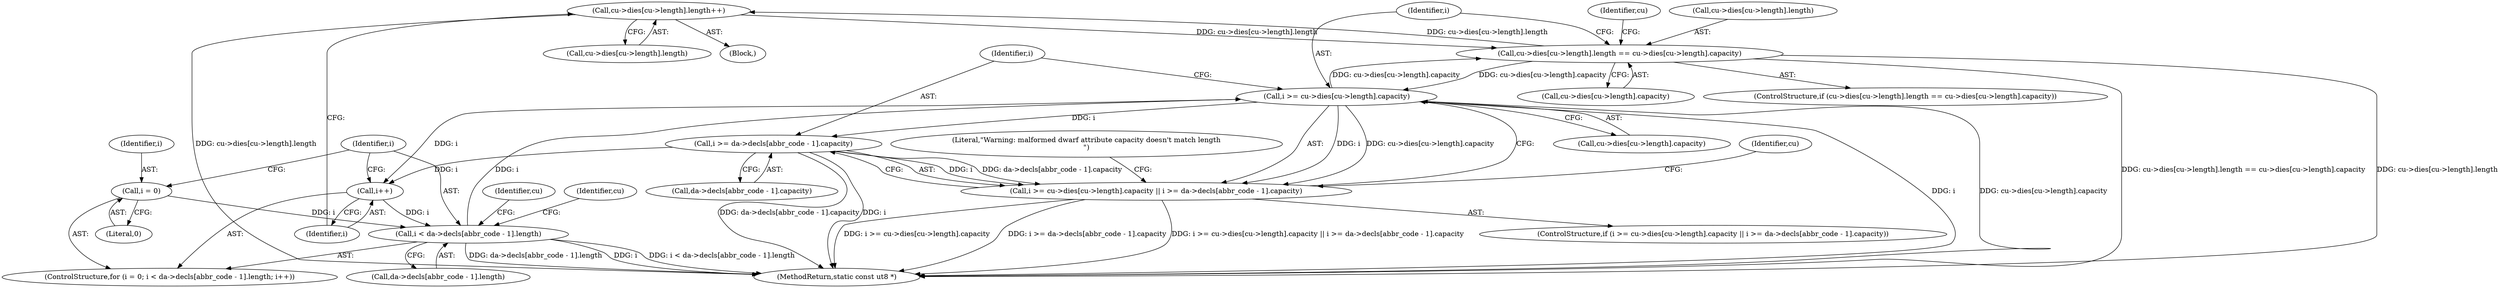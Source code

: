 digraph "0_radare2_bd1bab05083d80464fea854bf4b5c49aaf1b8401@array" {
"1000450" [label="(Call,cu->dies[cu->length].length++)"];
"1000278" [label="(Call,cu->dies[cu->length].length == cu->dies[cu->length].capacity)"];
"1000450" [label="(Call,cu->dies[cu->length].length++)"];
"1000309" [label="(Call,i >= cu->dies[cu->length].capacity)"];
"1000263" [label="(Call,i < da->decls[abbr_code - 1].length)"];
"1000274" [label="(Call,i++)"];
"1000320" [label="(Call,i >= da->decls[abbr_code - 1].capacity)"];
"1000260" [label="(Call,i = 0)"];
"1000308" [label="(Call,i >= cu->dies[cu->length].capacity || i >= da->decls[abbr_code - 1].capacity)"];
"1000341" [label="(Identifier,cu)"];
"1000322" [label="(Call,da->decls[abbr_code - 1].capacity)"];
"1000274" [label="(Call,i++)"];
"1000321" [label="(Identifier,i)"];
"1000264" [label="(Identifier,i)"];
"1000310" [label="(Identifier,i)"];
"1000311" [label="(Call,cu->dies[cu->length].capacity)"];
"1000265" [label="(Call,da->decls[abbr_code - 1].length)"];
"1000282" [label="(Identifier,cu)"];
"1000466" [label="(MethodReturn,static const ut8 *)"];
"1000320" [label="(Call,i >= da->decls[abbr_code - 1].capacity)"];
"1000307" [label="(ControlStructure,if (i >= cu->dies[cu->length].capacity || i >= da->decls[abbr_code - 1].capacity))"];
"1000462" [label="(Identifier,cu)"];
"1000451" [label="(Call,cu->dies[cu->length].length)"];
"1000333" [label="(Literal,\"Warning: malformed dwarf attribute capacity doesn't match length\n\")"];
"1000288" [label="(Call,cu->dies[cu->length].capacity)"];
"1000263" [label="(Call,i < da->decls[abbr_code - 1].length)"];
"1000262" [label="(Literal,0)"];
"1000276" [label="(Block,)"];
"1000450" [label="(Call,cu->dies[cu->length].length++)"];
"1000260" [label="(Call,i = 0)"];
"1000308" [label="(Call,i >= cu->dies[cu->length].capacity || i >= da->decls[abbr_code - 1].capacity)"];
"1000302" [label="(Identifier,cu)"];
"1000275" [label="(Identifier,i)"];
"1000259" [label="(ControlStructure,for (i = 0; i < da->decls[abbr_code - 1].length; i++))"];
"1000278" [label="(Call,cu->dies[cu->length].length == cu->dies[cu->length].capacity)"];
"1000261" [label="(Identifier,i)"];
"1000279" [label="(Call,cu->dies[cu->length].length)"];
"1000277" [label="(ControlStructure,if (cu->dies[cu->length].length == cu->dies[cu->length].capacity))"];
"1000309" [label="(Call,i >= cu->dies[cu->length].capacity)"];
"1000450" -> "1000276"  [label="AST: "];
"1000450" -> "1000451"  [label="CFG: "];
"1000451" -> "1000450"  [label="AST: "];
"1000275" -> "1000450"  [label="CFG: "];
"1000450" -> "1000466"  [label="DDG: cu->dies[cu->length].length"];
"1000450" -> "1000278"  [label="DDG: cu->dies[cu->length].length"];
"1000278" -> "1000450"  [label="DDG: cu->dies[cu->length].length"];
"1000278" -> "1000277"  [label="AST: "];
"1000278" -> "1000288"  [label="CFG: "];
"1000279" -> "1000278"  [label="AST: "];
"1000288" -> "1000278"  [label="AST: "];
"1000302" -> "1000278"  [label="CFG: "];
"1000310" -> "1000278"  [label="CFG: "];
"1000278" -> "1000466"  [label="DDG: cu->dies[cu->length].length == cu->dies[cu->length].capacity"];
"1000278" -> "1000466"  [label="DDG: cu->dies[cu->length].length"];
"1000309" -> "1000278"  [label="DDG: cu->dies[cu->length].capacity"];
"1000278" -> "1000309"  [label="DDG: cu->dies[cu->length].capacity"];
"1000309" -> "1000308"  [label="AST: "];
"1000309" -> "1000311"  [label="CFG: "];
"1000310" -> "1000309"  [label="AST: "];
"1000311" -> "1000309"  [label="AST: "];
"1000321" -> "1000309"  [label="CFG: "];
"1000308" -> "1000309"  [label="CFG: "];
"1000309" -> "1000466"  [label="DDG: i"];
"1000309" -> "1000466"  [label="DDG: cu->dies[cu->length].capacity"];
"1000309" -> "1000274"  [label="DDG: i"];
"1000309" -> "1000308"  [label="DDG: i"];
"1000309" -> "1000308"  [label="DDG: cu->dies[cu->length].capacity"];
"1000263" -> "1000309"  [label="DDG: i"];
"1000309" -> "1000320"  [label="DDG: i"];
"1000263" -> "1000259"  [label="AST: "];
"1000263" -> "1000265"  [label="CFG: "];
"1000264" -> "1000263"  [label="AST: "];
"1000265" -> "1000263"  [label="AST: "];
"1000282" -> "1000263"  [label="CFG: "];
"1000462" -> "1000263"  [label="CFG: "];
"1000263" -> "1000466"  [label="DDG: da->decls[abbr_code - 1].length"];
"1000263" -> "1000466"  [label="DDG: i"];
"1000263" -> "1000466"  [label="DDG: i < da->decls[abbr_code - 1].length"];
"1000274" -> "1000263"  [label="DDG: i"];
"1000260" -> "1000263"  [label="DDG: i"];
"1000274" -> "1000259"  [label="AST: "];
"1000274" -> "1000275"  [label="CFG: "];
"1000275" -> "1000274"  [label="AST: "];
"1000264" -> "1000274"  [label="CFG: "];
"1000320" -> "1000274"  [label="DDG: i"];
"1000320" -> "1000308"  [label="AST: "];
"1000320" -> "1000322"  [label="CFG: "];
"1000321" -> "1000320"  [label="AST: "];
"1000322" -> "1000320"  [label="AST: "];
"1000308" -> "1000320"  [label="CFG: "];
"1000320" -> "1000466"  [label="DDG: da->decls[abbr_code - 1].capacity"];
"1000320" -> "1000466"  [label="DDG: i"];
"1000320" -> "1000308"  [label="DDG: i"];
"1000320" -> "1000308"  [label="DDG: da->decls[abbr_code - 1].capacity"];
"1000260" -> "1000259"  [label="AST: "];
"1000260" -> "1000262"  [label="CFG: "];
"1000261" -> "1000260"  [label="AST: "];
"1000262" -> "1000260"  [label="AST: "];
"1000264" -> "1000260"  [label="CFG: "];
"1000308" -> "1000307"  [label="AST: "];
"1000333" -> "1000308"  [label="CFG: "];
"1000341" -> "1000308"  [label="CFG: "];
"1000308" -> "1000466"  [label="DDG: i >= cu->dies[cu->length].capacity"];
"1000308" -> "1000466"  [label="DDG: i >= da->decls[abbr_code - 1].capacity"];
"1000308" -> "1000466"  [label="DDG: i >= cu->dies[cu->length].capacity || i >= da->decls[abbr_code - 1].capacity"];
}
